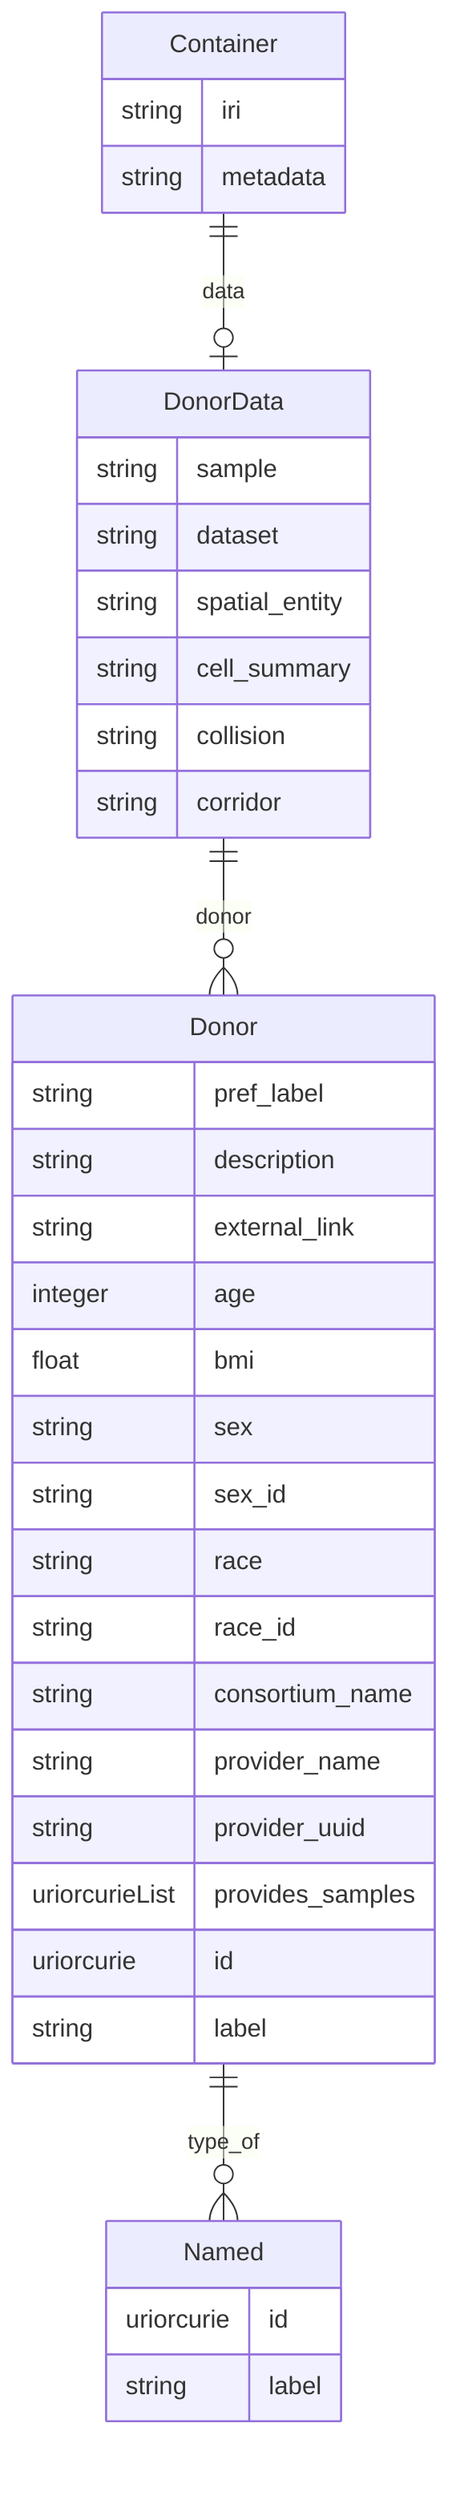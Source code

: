 erDiagram
Container {
    string iri  
    string metadata  
}
DonorData {
    string sample  
    string dataset  
    string spatial_entity  
    string cell_summary  
    string collision  
    string corridor  
}
Donor {
    string pref_label  
    string description  
    string external_link  
    integer age  
    float bmi  
    string sex  
    string sex_id  
    string race  
    string race_id  
    string consortium_name  
    string provider_name  
    string provider_uuid  
    uriorcurieList provides_samples  
    uriorcurie id  
    string label  
}
Named {
    uriorcurie id  
    string label  
}

Container ||--|o DonorData : "data"
DonorData ||--}o Donor : "donor"
Donor ||--}o Named : "type_of"